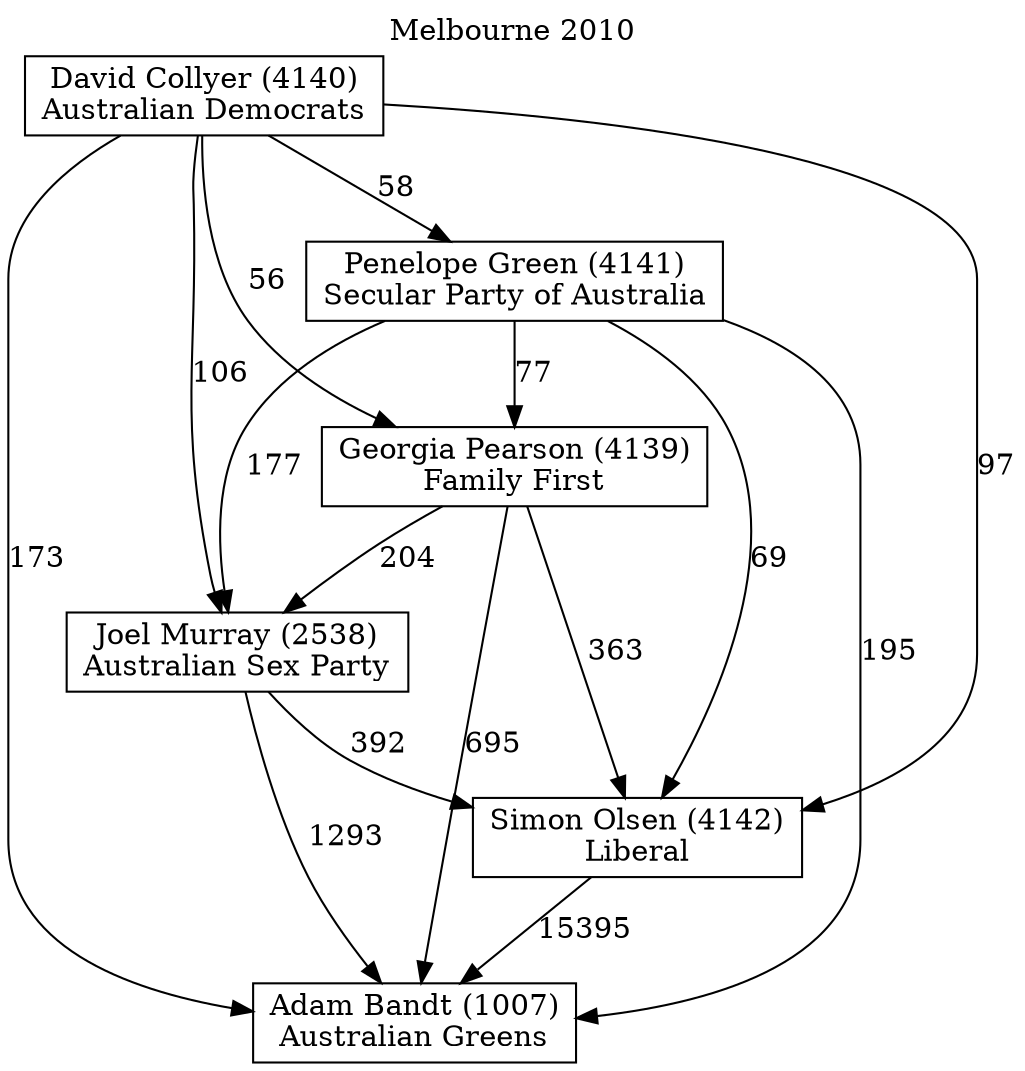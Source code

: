 // House preference flow
digraph "Adam Bandt (1007)_Melbourne_2010" {
	graph [label="Melbourne 2010" labelloc=t mclimit=10]
	node [shape=box]
	"Adam Bandt (1007)" [label="Adam Bandt (1007)
Australian Greens"]
	"David Collyer (4140)" [label="David Collyer (4140)
Australian Democrats"]
	"Georgia Pearson (4139)" [label="Georgia Pearson (4139)
Family First"]
	"Joel Murray (2538)" [label="Joel Murray (2538)
Australian Sex Party"]
	"Penelope Green (4141)" [label="Penelope Green (4141)
Secular Party of Australia"]
	"Simon Olsen (4142)" [label="Simon Olsen (4142)
Liberal"]
	"David Collyer (4140)" -> "Adam Bandt (1007)" [label=173]
	"David Collyer (4140)" -> "Georgia Pearson (4139)" [label=56]
	"David Collyer (4140)" -> "Joel Murray (2538)" [label=106]
	"David Collyer (4140)" -> "Penelope Green (4141)" [label=58]
	"David Collyer (4140)" -> "Simon Olsen (4142)" [label=97]
	"Georgia Pearson (4139)" -> "Adam Bandt (1007)" [label=695]
	"Georgia Pearson (4139)" -> "Joel Murray (2538)" [label=204]
	"Georgia Pearson (4139)" -> "Simon Olsen (4142)" [label=363]
	"Joel Murray (2538)" -> "Adam Bandt (1007)" [label=1293]
	"Joel Murray (2538)" -> "Simon Olsen (4142)" [label=392]
	"Penelope Green (4141)" -> "Adam Bandt (1007)" [label=195]
	"Penelope Green (4141)" -> "Georgia Pearson (4139)" [label=77]
	"Penelope Green (4141)" -> "Joel Murray (2538)" [label=177]
	"Penelope Green (4141)" -> "Simon Olsen (4142)" [label=69]
	"Simon Olsen (4142)" -> "Adam Bandt (1007)" [label=15395]
}
